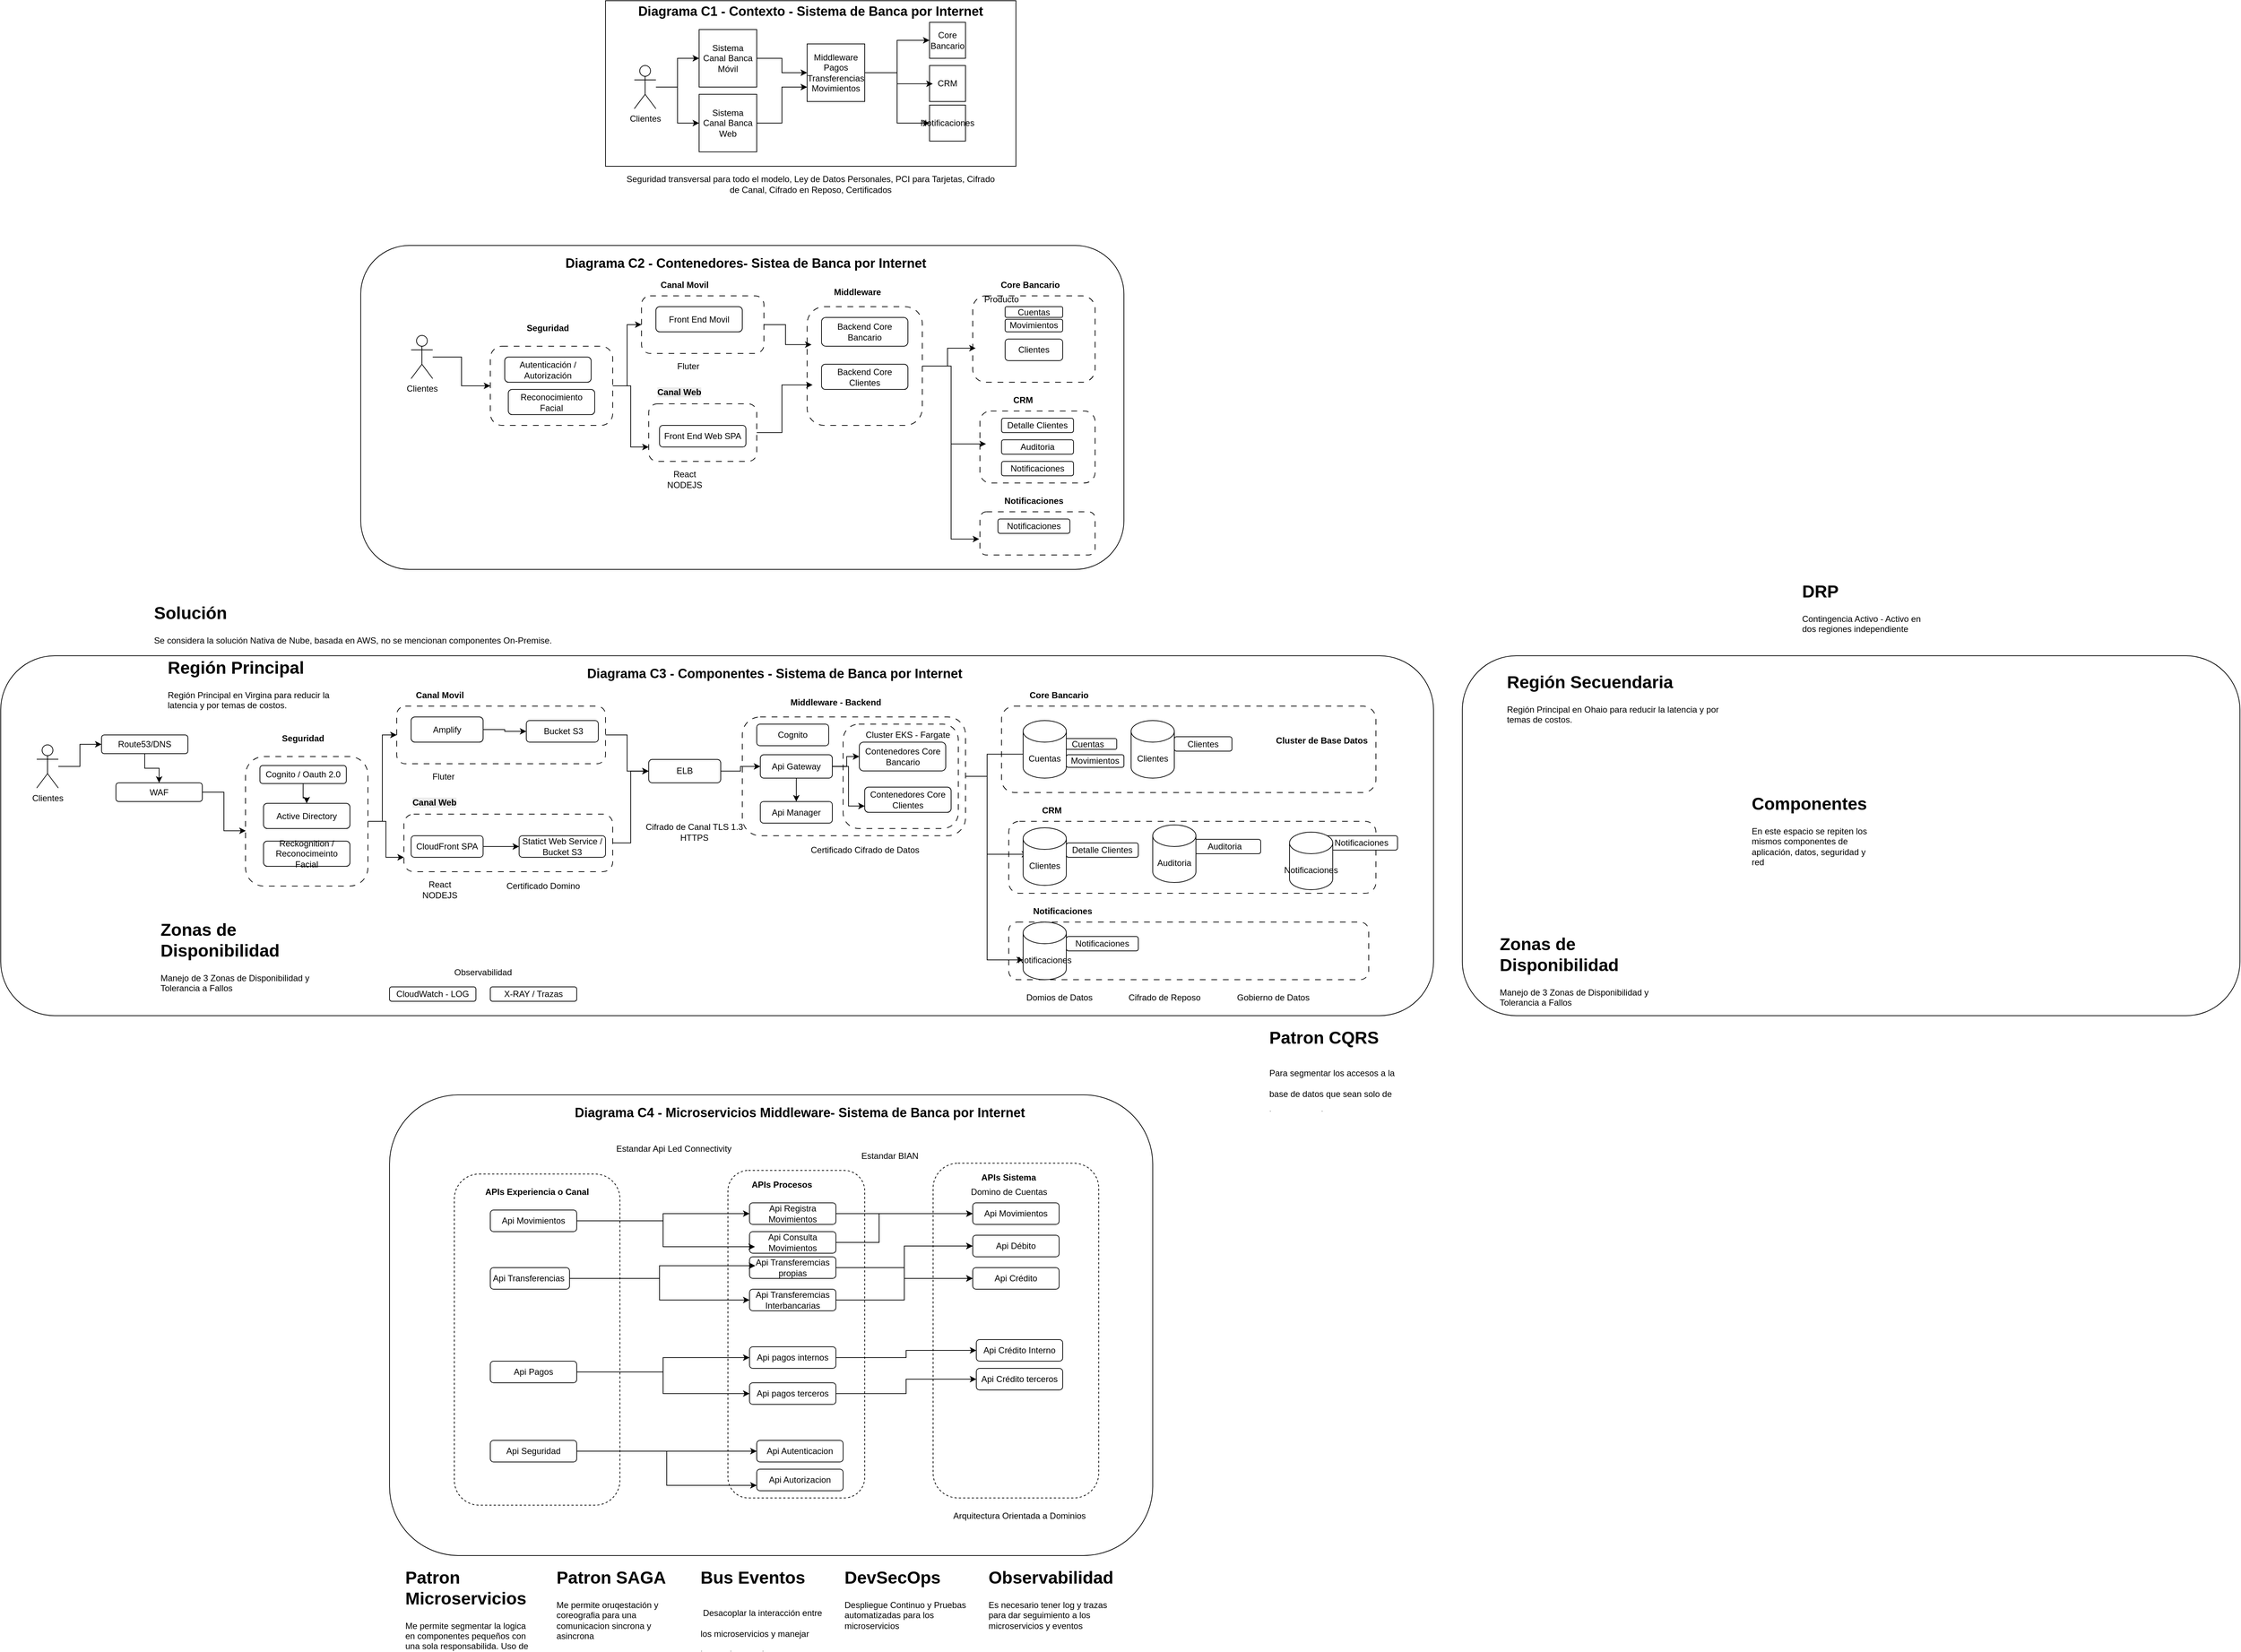 <mxfile version="26.2.14">
  <diagram name="Página-1" id="UklSCXslZiYHhd7SmcEi">
    <mxGraphModel dx="2053" dy="661" grid="1" gridSize="10" guides="1" tooltips="1" connect="1" arrows="1" fold="1" page="1" pageScale="1" pageWidth="827" pageHeight="1169" math="0" shadow="0">
      <root>
        <mxCell id="0" />
        <mxCell id="1" parent="0" />
        <mxCell id="bdEAc6ZdpRl-mZ2Yg-5d-89" value="" style="rounded=1;whiteSpace=wrap;html=1;" vertex="1" parent="1">
          <mxGeometry x="-720" y="930" width="1990" height="500" as="geometry" />
        </mxCell>
        <mxCell id="bdEAc6ZdpRl-mZ2Yg-5d-93" value="" style="rounded=1;whiteSpace=wrap;html=1;dashed=1;dashPattern=8 8;" vertex="1" parent="1">
          <mxGeometry x="310" y="1015" width="310" height="165" as="geometry" />
        </mxCell>
        <mxCell id="bdEAc6ZdpRl-mZ2Yg-5d-187" value="" style="rounded=1;whiteSpace=wrap;html=1;dashed=1;dashPattern=8 8;" vertex="1" parent="1">
          <mxGeometry x="450" y="1025" width="160" height="145" as="geometry" />
        </mxCell>
        <mxCell id="bdEAc6ZdpRl-mZ2Yg-5d-130" value="" style="rounded=1;whiteSpace=wrap;html=1;" vertex="1" parent="1">
          <mxGeometry x="-180" y="1540" width="1060" height="640" as="geometry" />
        </mxCell>
        <mxCell id="bdEAc6ZdpRl-mZ2Yg-5d-136" value="" style="rounded=1;whiteSpace=wrap;html=1;dashed=1;" vertex="1" parent="1">
          <mxGeometry x="575" y="1635" width="230" height="465" as="geometry" />
        </mxCell>
        <mxCell id="bdEAc6ZdpRl-mZ2Yg-5d-134" value="" style="rounded=1;whiteSpace=wrap;html=1;dashed=1;" vertex="1" parent="1">
          <mxGeometry x="290" y="1645" width="190" height="455" as="geometry" />
        </mxCell>
        <mxCell id="bdEAc6ZdpRl-mZ2Yg-5d-132" value="" style="rounded=1;whiteSpace=wrap;html=1;dashed=1;" vertex="1" parent="1">
          <mxGeometry x="-90" y="1650" width="230" height="460" as="geometry" />
        </mxCell>
        <mxCell id="bdEAc6ZdpRl-mZ2Yg-5d-19" value="" style="rounded=0;whiteSpace=wrap;html=1;" vertex="1" parent="1">
          <mxGeometry x="120" y="20" width="570" height="230" as="geometry" />
        </mxCell>
        <mxCell id="bdEAc6ZdpRl-mZ2Yg-5d-9" style="edgeStyle=orthogonalEdgeStyle;rounded=0;orthogonalLoop=1;jettySize=auto;html=1;" edge="1" parent="1" source="bdEAc6ZdpRl-mZ2Yg-5d-1" target="bdEAc6ZdpRl-mZ2Yg-5d-4">
          <mxGeometry relative="1" as="geometry" />
        </mxCell>
        <mxCell id="bdEAc6ZdpRl-mZ2Yg-5d-10" style="edgeStyle=orthogonalEdgeStyle;rounded=0;orthogonalLoop=1;jettySize=auto;html=1;entryX=0;entryY=0.5;entryDx=0;entryDy=0;" edge="1" parent="1" source="bdEAc6ZdpRl-mZ2Yg-5d-1" target="bdEAc6ZdpRl-mZ2Yg-5d-5">
          <mxGeometry relative="1" as="geometry" />
        </mxCell>
        <mxCell id="bdEAc6ZdpRl-mZ2Yg-5d-1" value="Clientes" style="shape=umlActor;verticalLabelPosition=bottom;verticalAlign=top;html=1;outlineConnect=0;" vertex="1" parent="1">
          <mxGeometry x="160" y="110" width="30" height="60" as="geometry" />
        </mxCell>
        <mxCell id="bdEAc6ZdpRl-mZ2Yg-5d-3" value="&lt;font style=&quot;font-size: 18px;&quot;&gt;&lt;b&gt;Diagrama C1 - Contexto - Sistema de Banca por Internet&lt;/b&gt;&lt;/font&gt;" style="text;html=1;align=center;verticalAlign=middle;whiteSpace=wrap;rounded=0;" vertex="1" parent="1">
          <mxGeometry x="130" y="20" width="550" height="30" as="geometry" />
        </mxCell>
        <mxCell id="bdEAc6ZdpRl-mZ2Yg-5d-12" style="edgeStyle=orthogonalEdgeStyle;rounded=0;orthogonalLoop=1;jettySize=auto;html=1;entryX=0;entryY=0.5;entryDx=0;entryDy=0;" edge="1" parent="1" source="bdEAc6ZdpRl-mZ2Yg-5d-4" target="bdEAc6ZdpRl-mZ2Yg-5d-7">
          <mxGeometry relative="1" as="geometry" />
        </mxCell>
        <mxCell id="bdEAc6ZdpRl-mZ2Yg-5d-4" value="Sistema Canal Banca Móvil" style="whiteSpace=wrap;html=1;aspect=fixed;" vertex="1" parent="1">
          <mxGeometry x="250" y="60" width="80" height="80" as="geometry" />
        </mxCell>
        <mxCell id="bdEAc6ZdpRl-mZ2Yg-5d-13" style="edgeStyle=orthogonalEdgeStyle;rounded=0;orthogonalLoop=1;jettySize=auto;html=1;entryX=0;entryY=0.75;entryDx=0;entryDy=0;" edge="1" parent="1" source="bdEAc6ZdpRl-mZ2Yg-5d-5" target="bdEAc6ZdpRl-mZ2Yg-5d-7">
          <mxGeometry relative="1" as="geometry" />
        </mxCell>
        <mxCell id="bdEAc6ZdpRl-mZ2Yg-5d-5" value="Sistema Canal Banca Web" style="whiteSpace=wrap;html=1;aspect=fixed;" vertex="1" parent="1">
          <mxGeometry x="250" y="150" width="80" height="80" as="geometry" />
        </mxCell>
        <mxCell id="bdEAc6ZdpRl-mZ2Yg-5d-6" value="Core Bancario" style="whiteSpace=wrap;html=1;aspect=fixed;" vertex="1" parent="1">
          <mxGeometry x="570" y="50" width="50" height="50" as="geometry" />
        </mxCell>
        <mxCell id="bdEAc6ZdpRl-mZ2Yg-5d-15" style="edgeStyle=orthogonalEdgeStyle;rounded=0;orthogonalLoop=1;jettySize=auto;html=1;" edge="1" parent="1" source="bdEAc6ZdpRl-mZ2Yg-5d-7" target="bdEAc6ZdpRl-mZ2Yg-5d-6">
          <mxGeometry relative="1" as="geometry" />
        </mxCell>
        <mxCell id="bdEAc6ZdpRl-mZ2Yg-5d-72" style="edgeStyle=orthogonalEdgeStyle;rounded=0;orthogonalLoop=1;jettySize=auto;html=1;entryX=0;entryY=0.5;entryDx=0;entryDy=0;" edge="1" parent="1" source="bdEAc6ZdpRl-mZ2Yg-5d-7" target="bdEAc6ZdpRl-mZ2Yg-5d-71">
          <mxGeometry relative="1" as="geometry">
            <Array as="points">
              <mxPoint x="525" y="120" />
              <mxPoint x="525" y="190" />
            </Array>
          </mxGeometry>
        </mxCell>
        <mxCell id="bdEAc6ZdpRl-mZ2Yg-5d-7" value="Middleware&lt;div&gt;Pagos&lt;/div&gt;&lt;div&gt;Transferencias&lt;/div&gt;&lt;div&gt;Movimientos&lt;/div&gt;" style="whiteSpace=wrap;html=1;aspect=fixed;" vertex="1" parent="1">
          <mxGeometry x="400" y="80" width="80" height="80" as="geometry" />
        </mxCell>
        <mxCell id="bdEAc6ZdpRl-mZ2Yg-5d-8" value="CRM" style="whiteSpace=wrap;html=1;aspect=fixed;" vertex="1" parent="1">
          <mxGeometry x="570" y="110" width="50" height="50" as="geometry" />
        </mxCell>
        <mxCell id="bdEAc6ZdpRl-mZ2Yg-5d-20" value="" style="rounded=1;whiteSpace=wrap;html=1;" vertex="1" parent="1">
          <mxGeometry x="-220" y="360" width="1060" height="450" as="geometry" />
        </mxCell>
        <mxCell id="bdEAc6ZdpRl-mZ2Yg-5d-21" value="&lt;font style=&quot;font-size: 18px;&quot;&gt;&lt;b&gt;Diagrama C2 - Contenedores- Sistea de Banca por Internet&lt;/b&gt;&lt;/font&gt;" style="text;html=1;align=center;verticalAlign=middle;whiteSpace=wrap;rounded=0;" vertex="1" parent="1">
          <mxGeometry x="40" y="370" width="550" height="30" as="geometry" />
        </mxCell>
        <mxCell id="bdEAc6ZdpRl-mZ2Yg-5d-22" value="" style="rounded=1;whiteSpace=wrap;html=1;dashed=1;dashPattern=8 8;" vertex="1" parent="1">
          <mxGeometry x="170" y="430" width="170" height="80" as="geometry" />
        </mxCell>
        <mxCell id="bdEAc6ZdpRl-mZ2Yg-5d-23" value="" style="rounded=1;whiteSpace=wrap;html=1;dashed=1;dashPattern=8 8;" vertex="1" parent="1">
          <mxGeometry x="180" y="580" width="150" height="80" as="geometry" />
        </mxCell>
        <mxCell id="bdEAc6ZdpRl-mZ2Yg-5d-24" value="" style="rounded=1;whiteSpace=wrap;html=1;dashed=1;dashPattern=8 8;" vertex="1" parent="1">
          <mxGeometry x="400" y="445" width="160" height="165" as="geometry" />
        </mxCell>
        <mxCell id="bdEAc6ZdpRl-mZ2Yg-5d-26" value="" style="rounded=1;whiteSpace=wrap;html=1;dashed=1;dashPattern=8 8;" vertex="1" parent="1">
          <mxGeometry x="630" y="430" width="170" height="120" as="geometry" />
        </mxCell>
        <mxCell id="bdEAc6ZdpRl-mZ2Yg-5d-27" value="" style="rounded=1;whiteSpace=wrap;html=1;dashed=1;dashPattern=8 8;" vertex="1" parent="1">
          <mxGeometry x="640" y="590" width="160" height="100" as="geometry" />
        </mxCell>
        <mxCell id="bdEAc6ZdpRl-mZ2Yg-5d-28" value="&lt;b&gt;Middleware&lt;/b&gt;" style="text;html=1;align=center;verticalAlign=middle;whiteSpace=wrap;rounded=0;" vertex="1" parent="1">
          <mxGeometry x="440" y="410" width="60" height="30" as="geometry" />
        </mxCell>
        <mxCell id="bdEAc6ZdpRl-mZ2Yg-5d-29" value="Backend Core Bancario" style="rounded=1;whiteSpace=wrap;html=1;" vertex="1" parent="1">
          <mxGeometry x="420" y="460" width="120" height="40" as="geometry" />
        </mxCell>
        <mxCell id="bdEAc6ZdpRl-mZ2Yg-5d-30" value="Backend Core Clientes" style="rounded=1;whiteSpace=wrap;html=1;" vertex="1" parent="1">
          <mxGeometry x="420" y="525" width="120" height="35" as="geometry" />
        </mxCell>
        <mxCell id="bdEAc6ZdpRl-mZ2Yg-5d-32" value="&lt;b&gt;CRM&lt;/b&gt;" style="text;html=1;align=center;verticalAlign=middle;whiteSpace=wrap;rounded=0;" vertex="1" parent="1">
          <mxGeometry x="670" y="560" width="60" height="30" as="geometry" />
        </mxCell>
        <mxCell id="bdEAc6ZdpRl-mZ2Yg-5d-33" value="&lt;b&gt;Core Bancario&lt;/b&gt;" style="text;html=1;align=center;verticalAlign=middle;whiteSpace=wrap;rounded=0;" vertex="1" parent="1">
          <mxGeometry x="665" y="400" width="90" height="30" as="geometry" />
        </mxCell>
        <mxCell id="bdEAc6ZdpRl-mZ2Yg-5d-35" value="&lt;b&gt;Canal Movil&lt;/b&gt;" style="text;html=1;align=center;verticalAlign=middle;whiteSpace=wrap;rounded=0;" vertex="1" parent="1">
          <mxGeometry x="190" y="400" width="80" height="30" as="geometry" />
        </mxCell>
        <mxCell id="bdEAc6ZdpRl-mZ2Yg-5d-37" value="Front End Movil" style="rounded=1;whiteSpace=wrap;html=1;" vertex="1" parent="1">
          <mxGeometry x="190" y="445" width="120" height="35" as="geometry" />
        </mxCell>
        <mxCell id="bdEAc6ZdpRl-mZ2Yg-5d-38" value="&lt;span style=&quot;color: rgb(0, 0, 0); font-family: Helvetica; font-size: 12px; font-style: normal; font-variant-ligatures: normal; font-variant-caps: normal; letter-spacing: normal; orphans: 2; text-align: center; text-indent: 0px; text-transform: none; widows: 2; word-spacing: 0px; -webkit-text-stroke-width: 0px; white-space: normal; background-color: rgb(236, 236, 236); text-decoration-thickness: initial; text-decoration-style: initial; text-decoration-color: initial; float: none; display: inline !important;&quot;&gt;&lt;b&gt;Canal Web&lt;/b&gt;&lt;/span&gt;" style="text;whiteSpace=wrap;html=1;" vertex="1" parent="1">
          <mxGeometry x="190" y="550" width="90" height="40" as="geometry" />
        </mxCell>
        <mxCell id="bdEAc6ZdpRl-mZ2Yg-5d-39" value="Front End Web SPA" style="rounded=1;whiteSpace=wrap;html=1;" vertex="1" parent="1">
          <mxGeometry x="195" y="610" width="120" height="30" as="geometry" />
        </mxCell>
        <mxCell id="bdEAc6ZdpRl-mZ2Yg-5d-40" value="Clientes" style="rounded=1;whiteSpace=wrap;html=1;" vertex="1" parent="1">
          <mxGeometry x="675" y="490" width="80" height="30" as="geometry" />
        </mxCell>
        <mxCell id="bdEAc6ZdpRl-mZ2Yg-5d-41" value="Auditoria" style="rounded=1;whiteSpace=wrap;html=1;" vertex="1" parent="1">
          <mxGeometry x="670" y="630" width="100" height="20" as="geometry" />
        </mxCell>
        <mxCell id="bdEAc6ZdpRl-mZ2Yg-5d-42" value="Cuentas" style="rounded=1;whiteSpace=wrap;html=1;" vertex="1" parent="1">
          <mxGeometry x="675" y="445" width="80" height="15" as="geometry" />
        </mxCell>
        <mxCell id="bdEAc6ZdpRl-mZ2Yg-5d-43" style="edgeStyle=orthogonalEdgeStyle;rounded=0;orthogonalLoop=1;jettySize=auto;html=1;entryX=0.038;entryY=0.32;entryDx=0;entryDy=0;entryPerimeter=0;" edge="1" parent="1" source="bdEAc6ZdpRl-mZ2Yg-5d-22" target="bdEAc6ZdpRl-mZ2Yg-5d-24">
          <mxGeometry relative="1" as="geometry" />
        </mxCell>
        <mxCell id="bdEAc6ZdpRl-mZ2Yg-5d-44" style="edgeStyle=orthogonalEdgeStyle;rounded=0;orthogonalLoop=1;jettySize=auto;html=1;entryX=0.048;entryY=0.659;entryDx=0;entryDy=0;entryPerimeter=0;" edge="1" parent="1" source="bdEAc6ZdpRl-mZ2Yg-5d-23" target="bdEAc6ZdpRl-mZ2Yg-5d-24">
          <mxGeometry relative="1" as="geometry" />
        </mxCell>
        <mxCell id="bdEAc6ZdpRl-mZ2Yg-5d-45" style="edgeStyle=orthogonalEdgeStyle;rounded=0;orthogonalLoop=1;jettySize=auto;html=1;entryX=0.024;entryY=0.606;entryDx=0;entryDy=0;entryPerimeter=0;" edge="1" parent="1" source="bdEAc6ZdpRl-mZ2Yg-5d-24" target="bdEAc6ZdpRl-mZ2Yg-5d-26">
          <mxGeometry relative="1" as="geometry" />
        </mxCell>
        <mxCell id="bdEAc6ZdpRl-mZ2Yg-5d-46" style="edgeStyle=orthogonalEdgeStyle;rounded=0;orthogonalLoop=1;jettySize=auto;html=1;entryX=0.053;entryY=0.457;entryDx=0;entryDy=0;entryPerimeter=0;" edge="1" parent="1" source="bdEAc6ZdpRl-mZ2Yg-5d-24" target="bdEAc6ZdpRl-mZ2Yg-5d-27">
          <mxGeometry relative="1" as="geometry" />
        </mxCell>
        <mxCell id="bdEAc6ZdpRl-mZ2Yg-5d-47" style="edgeStyle=orthogonalEdgeStyle;rounded=0;orthogonalLoop=1;jettySize=auto;html=1;entryX=0.09;entryY=0.508;entryDx=0;entryDy=0;entryPerimeter=0;" edge="1" parent="1" source="bdEAc6ZdpRl-mZ2Yg-5d-7" target="bdEAc6ZdpRl-mZ2Yg-5d-8">
          <mxGeometry relative="1" as="geometry" />
        </mxCell>
        <mxCell id="bdEAc6ZdpRl-mZ2Yg-5d-58" style="edgeStyle=orthogonalEdgeStyle;rounded=0;orthogonalLoop=1;jettySize=auto;html=1;entryX=0;entryY=0.5;entryDx=0;entryDy=0;" edge="1" parent="1" source="bdEAc6ZdpRl-mZ2Yg-5d-48" target="bdEAc6ZdpRl-mZ2Yg-5d-56">
          <mxGeometry relative="1" as="geometry" />
        </mxCell>
        <mxCell id="bdEAc6ZdpRl-mZ2Yg-5d-48" value="Api Movimientos" style="rounded=1;whiteSpace=wrap;html=1;" vertex="1" parent="1">
          <mxGeometry x="-40" y="1700" width="120" height="30" as="geometry" />
        </mxCell>
        <mxCell id="bdEAc6ZdpRl-mZ2Yg-5d-54" style="edgeStyle=orthogonalEdgeStyle;rounded=0;orthogonalLoop=1;jettySize=auto;html=1;entryX=0;entryY=0.5;entryDx=0;entryDy=0;" edge="1" parent="1" source="bdEAc6ZdpRl-mZ2Yg-5d-49" target="bdEAc6ZdpRl-mZ2Yg-5d-53">
          <mxGeometry relative="1" as="geometry" />
        </mxCell>
        <mxCell id="bdEAc6ZdpRl-mZ2Yg-5d-49" value="Api Transferencias&amp;nbsp;" style="rounded=1;whiteSpace=wrap;html=1;" vertex="1" parent="1">
          <mxGeometry x="-40" y="1780" width="110" height="30" as="geometry" />
        </mxCell>
        <mxCell id="bdEAc6ZdpRl-mZ2Yg-5d-63" style="edgeStyle=orthogonalEdgeStyle;rounded=0;orthogonalLoop=1;jettySize=auto;html=1;entryX=0;entryY=0.5;entryDx=0;entryDy=0;" edge="1" parent="1" source="bdEAc6ZdpRl-mZ2Yg-5d-50" target="bdEAc6ZdpRl-mZ2Yg-5d-61">
          <mxGeometry relative="1" as="geometry" />
        </mxCell>
        <mxCell id="bdEAc6ZdpRl-mZ2Yg-5d-64" style="edgeStyle=orthogonalEdgeStyle;rounded=0;orthogonalLoop=1;jettySize=auto;html=1;entryX=0;entryY=0.5;entryDx=0;entryDy=0;" edge="1" parent="1" source="bdEAc6ZdpRl-mZ2Yg-5d-50" target="bdEAc6ZdpRl-mZ2Yg-5d-62">
          <mxGeometry relative="1" as="geometry" />
        </mxCell>
        <mxCell id="bdEAc6ZdpRl-mZ2Yg-5d-50" value="Api Pagos" style="rounded=1;whiteSpace=wrap;html=1;" vertex="1" parent="1">
          <mxGeometry x="-40" y="1910" width="120" height="30" as="geometry" />
        </mxCell>
        <mxCell id="bdEAc6ZdpRl-mZ2Yg-5d-147" style="edgeStyle=orthogonalEdgeStyle;rounded=0;orthogonalLoop=1;jettySize=auto;html=1;entryX=0;entryY=0.5;entryDx=0;entryDy=0;" edge="1" parent="1" source="bdEAc6ZdpRl-mZ2Yg-5d-51" target="bdEAc6ZdpRl-mZ2Yg-5d-138">
          <mxGeometry relative="1" as="geometry" />
        </mxCell>
        <mxCell id="bdEAc6ZdpRl-mZ2Yg-5d-155" style="edgeStyle=orthogonalEdgeStyle;rounded=0;orthogonalLoop=1;jettySize=auto;html=1;entryX=0;entryY=0.5;entryDx=0;entryDy=0;" edge="1" parent="1" source="bdEAc6ZdpRl-mZ2Yg-5d-51" target="bdEAc6ZdpRl-mZ2Yg-5d-154">
          <mxGeometry relative="1" as="geometry" />
        </mxCell>
        <mxCell id="bdEAc6ZdpRl-mZ2Yg-5d-51" value="Api Transferemcias propias" style="rounded=1;whiteSpace=wrap;html=1;" vertex="1" parent="1">
          <mxGeometry x="320" y="1765" width="120" height="30" as="geometry" />
        </mxCell>
        <mxCell id="bdEAc6ZdpRl-mZ2Yg-5d-52" style="edgeStyle=orthogonalEdgeStyle;rounded=0;orthogonalLoop=1;jettySize=auto;html=1;entryX=0.067;entryY=0.413;entryDx=0;entryDy=0;entryPerimeter=0;" edge="1" parent="1" source="bdEAc6ZdpRl-mZ2Yg-5d-49" target="bdEAc6ZdpRl-mZ2Yg-5d-51">
          <mxGeometry relative="1" as="geometry" />
        </mxCell>
        <mxCell id="bdEAc6ZdpRl-mZ2Yg-5d-156" style="edgeStyle=orthogonalEdgeStyle;rounded=0;orthogonalLoop=1;jettySize=auto;html=1;entryX=0;entryY=0.5;entryDx=0;entryDy=0;" edge="1" parent="1" source="bdEAc6ZdpRl-mZ2Yg-5d-53" target="bdEAc6ZdpRl-mZ2Yg-5d-138">
          <mxGeometry relative="1" as="geometry" />
        </mxCell>
        <mxCell id="bdEAc6ZdpRl-mZ2Yg-5d-157" style="edgeStyle=orthogonalEdgeStyle;rounded=0;orthogonalLoop=1;jettySize=auto;html=1;entryX=0;entryY=0.5;entryDx=0;entryDy=0;" edge="1" parent="1" source="bdEAc6ZdpRl-mZ2Yg-5d-53" target="bdEAc6ZdpRl-mZ2Yg-5d-154">
          <mxGeometry relative="1" as="geometry" />
        </mxCell>
        <mxCell id="bdEAc6ZdpRl-mZ2Yg-5d-53" value="Api Transferemcias Interbancarias" style="rounded=1;whiteSpace=wrap;html=1;" vertex="1" parent="1">
          <mxGeometry x="320" y="1810" width="120" height="30" as="geometry" />
        </mxCell>
        <mxCell id="bdEAc6ZdpRl-mZ2Yg-5d-150" style="edgeStyle=orthogonalEdgeStyle;rounded=0;orthogonalLoop=1;jettySize=auto;html=1;entryX=0;entryY=0.5;entryDx=0;entryDy=0;" edge="1" parent="1" source="bdEAc6ZdpRl-mZ2Yg-5d-56" target="bdEAc6ZdpRl-mZ2Yg-5d-140">
          <mxGeometry relative="1" as="geometry" />
        </mxCell>
        <mxCell id="bdEAc6ZdpRl-mZ2Yg-5d-56" value="Api Registra Movimientos" style="rounded=1;whiteSpace=wrap;html=1;" vertex="1" parent="1">
          <mxGeometry x="320" y="1690" width="120" height="30" as="geometry" />
        </mxCell>
        <mxCell id="bdEAc6ZdpRl-mZ2Yg-5d-149" style="edgeStyle=orthogonalEdgeStyle;rounded=0;orthogonalLoop=1;jettySize=auto;html=1;entryX=0;entryY=0.5;entryDx=0;entryDy=0;" edge="1" parent="1" source="bdEAc6ZdpRl-mZ2Yg-5d-57" target="bdEAc6ZdpRl-mZ2Yg-5d-140">
          <mxGeometry relative="1" as="geometry">
            <Array as="points">
              <mxPoint x="500" y="1745" />
              <mxPoint x="500" y="1705" />
            </Array>
          </mxGeometry>
        </mxCell>
        <mxCell id="bdEAc6ZdpRl-mZ2Yg-5d-57" value="Api Consulta Movimientos" style="rounded=1;whiteSpace=wrap;html=1;" vertex="1" parent="1">
          <mxGeometry x="320" y="1730" width="120" height="30" as="geometry" />
        </mxCell>
        <mxCell id="bdEAc6ZdpRl-mZ2Yg-5d-60" style="edgeStyle=orthogonalEdgeStyle;rounded=0;orthogonalLoop=1;jettySize=auto;html=1;entryX=0.063;entryY=0.7;entryDx=0;entryDy=0;entryPerimeter=0;" edge="1" parent="1" source="bdEAc6ZdpRl-mZ2Yg-5d-48" target="bdEAc6ZdpRl-mZ2Yg-5d-57">
          <mxGeometry relative="1" as="geometry">
            <Array as="points">
              <mxPoint x="200" y="1715" />
              <mxPoint x="200" y="1751" />
            </Array>
          </mxGeometry>
        </mxCell>
        <mxCell id="bdEAc6ZdpRl-mZ2Yg-5d-151" style="edgeStyle=orthogonalEdgeStyle;rounded=0;orthogonalLoop=1;jettySize=auto;html=1;entryX=0;entryY=0.5;entryDx=0;entryDy=0;" edge="1" parent="1" source="bdEAc6ZdpRl-mZ2Yg-5d-61" target="bdEAc6ZdpRl-mZ2Yg-5d-139">
          <mxGeometry relative="1" as="geometry" />
        </mxCell>
        <mxCell id="bdEAc6ZdpRl-mZ2Yg-5d-61" value="Api pagos internos" style="rounded=1;whiteSpace=wrap;html=1;" vertex="1" parent="1">
          <mxGeometry x="320" y="1890" width="120" height="30" as="geometry" />
        </mxCell>
        <mxCell id="bdEAc6ZdpRl-mZ2Yg-5d-153" style="edgeStyle=orthogonalEdgeStyle;rounded=0;orthogonalLoop=1;jettySize=auto;html=1;entryX=0;entryY=0.5;entryDx=0;entryDy=0;" edge="1" parent="1" source="bdEAc6ZdpRl-mZ2Yg-5d-62" target="bdEAc6ZdpRl-mZ2Yg-5d-152">
          <mxGeometry relative="1" as="geometry" />
        </mxCell>
        <mxCell id="bdEAc6ZdpRl-mZ2Yg-5d-62" value="Api pagos terceros" style="rounded=1;whiteSpace=wrap;html=1;" vertex="1" parent="1">
          <mxGeometry x="320" y="1940" width="120" height="30" as="geometry" />
        </mxCell>
        <mxCell id="bdEAc6ZdpRl-mZ2Yg-5d-65" value="Detalle Clientes" style="rounded=1;whiteSpace=wrap;html=1;" vertex="1" parent="1">
          <mxGeometry x="670" y="600" width="100" height="20" as="geometry" />
        </mxCell>
        <mxCell id="bdEAc6ZdpRl-mZ2Yg-5d-68" value="Movimientos" style="rounded=1;whiteSpace=wrap;html=1;" vertex="1" parent="1">
          <mxGeometry x="675" y="462.5" width="80" height="17.5" as="geometry" />
        </mxCell>
        <mxCell id="bdEAc6ZdpRl-mZ2Yg-5d-69" value="Producto" style="text;html=1;align=center;verticalAlign=middle;whiteSpace=wrap;rounded=0;" vertex="1" parent="1">
          <mxGeometry x="640" y="420" width="60" height="30" as="geometry" />
        </mxCell>
        <mxCell id="bdEAc6ZdpRl-mZ2Yg-5d-70" value="Notificaciones" style="rounded=1;whiteSpace=wrap;html=1;" vertex="1" parent="1">
          <mxGeometry x="670" y="660" width="100" height="20" as="geometry" />
        </mxCell>
        <mxCell id="bdEAc6ZdpRl-mZ2Yg-5d-71" value="Notificaciones" style="whiteSpace=wrap;html=1;aspect=fixed;" vertex="1" parent="1">
          <mxGeometry x="570" y="165" width="50" height="50" as="geometry" />
        </mxCell>
        <mxCell id="bdEAc6ZdpRl-mZ2Yg-5d-73" value="" style="rounded=1;whiteSpace=wrap;html=1;dashed=1;dashPattern=8 8;" vertex="1" parent="1">
          <mxGeometry x="640" y="730" width="160" height="60" as="geometry" />
        </mxCell>
        <mxCell id="bdEAc6ZdpRl-mZ2Yg-5d-74" value="&lt;b&gt;Notificaciones&lt;/b&gt;" style="text;html=1;align=center;verticalAlign=middle;whiteSpace=wrap;rounded=0;" vertex="1" parent="1">
          <mxGeometry x="685" y="700" width="60" height="30" as="geometry" />
        </mxCell>
        <mxCell id="bdEAc6ZdpRl-mZ2Yg-5d-75" value="Notificaciones" style="rounded=1;whiteSpace=wrap;html=1;" vertex="1" parent="1">
          <mxGeometry x="665" y="740" width="100" height="20" as="geometry" />
        </mxCell>
        <mxCell id="bdEAc6ZdpRl-mZ2Yg-5d-76" style="edgeStyle=orthogonalEdgeStyle;rounded=0;orthogonalLoop=1;jettySize=auto;html=1;entryX=-0.006;entryY=0.631;entryDx=0;entryDy=0;entryPerimeter=0;" edge="1" parent="1" source="bdEAc6ZdpRl-mZ2Yg-5d-24" target="bdEAc6ZdpRl-mZ2Yg-5d-73">
          <mxGeometry relative="1" as="geometry" />
        </mxCell>
        <mxCell id="bdEAc6ZdpRl-mZ2Yg-5d-80" style="edgeStyle=orthogonalEdgeStyle;rounded=0;orthogonalLoop=1;jettySize=auto;html=1;entryX=0;entryY=0.5;entryDx=0;entryDy=0;" edge="1" parent="1" source="bdEAc6ZdpRl-mZ2Yg-5d-77" target="bdEAc6ZdpRl-mZ2Yg-5d-22">
          <mxGeometry relative="1" as="geometry" />
        </mxCell>
        <mxCell id="bdEAc6ZdpRl-mZ2Yg-5d-81" style="edgeStyle=orthogonalEdgeStyle;rounded=0;orthogonalLoop=1;jettySize=auto;html=1;entryX=0;entryY=0.75;entryDx=0;entryDy=0;" edge="1" parent="1" source="bdEAc6ZdpRl-mZ2Yg-5d-77" target="bdEAc6ZdpRl-mZ2Yg-5d-23">
          <mxGeometry relative="1" as="geometry" />
        </mxCell>
        <mxCell id="bdEAc6ZdpRl-mZ2Yg-5d-77" value="" style="rounded=1;whiteSpace=wrap;html=1;dashed=1;dashPattern=8 8;" vertex="1" parent="1">
          <mxGeometry x="-40" y="500" width="170" height="110" as="geometry" />
        </mxCell>
        <mxCell id="bdEAc6ZdpRl-mZ2Yg-5d-78" value="&lt;b&gt;Seguridad&lt;/b&gt;" style="text;html=1;align=center;verticalAlign=middle;whiteSpace=wrap;rounded=0;" vertex="1" parent="1">
          <mxGeometry y="460" width="80" height="30" as="geometry" />
        </mxCell>
        <mxCell id="bdEAc6ZdpRl-mZ2Yg-5d-79" value="Autenticación / Autorización" style="rounded=1;whiteSpace=wrap;html=1;" vertex="1" parent="1">
          <mxGeometry x="-20" y="515" width="120" height="35" as="geometry" />
        </mxCell>
        <mxCell id="bdEAc6ZdpRl-mZ2Yg-5d-83" style="edgeStyle=orthogonalEdgeStyle;rounded=0;orthogonalLoop=1;jettySize=auto;html=1;entryX=0;entryY=0.5;entryDx=0;entryDy=0;" edge="1" parent="1" source="bdEAc6ZdpRl-mZ2Yg-5d-82" target="bdEAc6ZdpRl-mZ2Yg-5d-77">
          <mxGeometry relative="1" as="geometry" />
        </mxCell>
        <mxCell id="bdEAc6ZdpRl-mZ2Yg-5d-82" value="Clientes" style="shape=umlActor;verticalLabelPosition=bottom;verticalAlign=top;html=1;outlineConnect=0;" vertex="1" parent="1">
          <mxGeometry x="-150" y="485" width="30" height="60" as="geometry" />
        </mxCell>
        <mxCell id="bdEAc6ZdpRl-mZ2Yg-5d-85" value="React NODEJS" style="text;html=1;align=center;verticalAlign=middle;whiteSpace=wrap;rounded=0;" vertex="1" parent="1">
          <mxGeometry x="200" y="670" width="60" height="30" as="geometry" />
        </mxCell>
        <mxCell id="bdEAc6ZdpRl-mZ2Yg-5d-86" value="Fluter" style="text;html=1;align=center;verticalAlign=middle;whiteSpace=wrap;rounded=0;" vertex="1" parent="1">
          <mxGeometry x="205" y="512.5" width="60" height="30" as="geometry" />
        </mxCell>
        <mxCell id="bdEAc6ZdpRl-mZ2Yg-5d-87" value="Reconocimiento Facial" style="rounded=1;whiteSpace=wrap;html=1;" vertex="1" parent="1">
          <mxGeometry x="-15" y="560" width="120" height="35" as="geometry" />
        </mxCell>
        <mxCell id="bdEAc6ZdpRl-mZ2Yg-5d-88" value="Seguridad transversal para todo el modelo, Ley de Datos Personales, PCI para Tarjetas, Cifrado de Canal, Cifrado en Reposo, Certificados" style="text;html=1;align=center;verticalAlign=middle;whiteSpace=wrap;rounded=0;" vertex="1" parent="1">
          <mxGeometry x="140" y="260" width="530" height="30" as="geometry" />
        </mxCell>
        <mxCell id="bdEAc6ZdpRl-mZ2Yg-5d-90" value="&lt;b&gt;&lt;font style=&quot;font-size: 18px;&quot;&gt;Diagrama C3 - Componentes - Sistema de Banca por Internet&lt;/font&gt;&lt;/b&gt;" style="text;html=1;align=center;verticalAlign=middle;whiteSpace=wrap;rounded=0;" vertex="1" parent="1">
          <mxGeometry x="50" y="940" width="610" height="30" as="geometry" />
        </mxCell>
        <mxCell id="bdEAc6ZdpRl-mZ2Yg-5d-91" value="" style="rounded=1;whiteSpace=wrap;html=1;dashed=1;dashPattern=8 8;" vertex="1" parent="1">
          <mxGeometry x="-170" y="1000" width="290" height="80" as="geometry" />
        </mxCell>
        <mxCell id="bdEAc6ZdpRl-mZ2Yg-5d-190" style="edgeStyle=orthogonalEdgeStyle;rounded=0;orthogonalLoop=1;jettySize=auto;html=1;entryX=0;entryY=0.5;entryDx=0;entryDy=0;" edge="1" parent="1" source="bdEAc6ZdpRl-mZ2Yg-5d-92" target="bdEAc6ZdpRl-mZ2Yg-5d-189">
          <mxGeometry relative="1" as="geometry" />
        </mxCell>
        <mxCell id="bdEAc6ZdpRl-mZ2Yg-5d-92" value="" style="rounded=1;whiteSpace=wrap;html=1;dashed=1;dashPattern=8 8;arcSize=17;" vertex="1" parent="1">
          <mxGeometry x="-160" y="1150" width="290" height="80" as="geometry" />
        </mxCell>
        <mxCell id="bdEAc6ZdpRl-mZ2Yg-5d-94" value="" style="rounded=1;whiteSpace=wrap;html=1;dashed=1;dashPattern=8 8;" vertex="1" parent="1">
          <mxGeometry x="670" y="1000" width="520" height="120" as="geometry" />
        </mxCell>
        <mxCell id="bdEAc6ZdpRl-mZ2Yg-5d-95" value="" style="rounded=1;whiteSpace=wrap;html=1;dashed=1;dashPattern=8 8;" vertex="1" parent="1">
          <mxGeometry x="680" y="1160" width="510" height="100" as="geometry" />
        </mxCell>
        <mxCell id="bdEAc6ZdpRl-mZ2Yg-5d-96" value="&lt;b&gt;Middleware - Backend&lt;/b&gt;" style="text;html=1;align=center;verticalAlign=middle;whiteSpace=wrap;rounded=0;" vertex="1" parent="1">
          <mxGeometry x="360" y="980" width="160" height="30" as="geometry" />
        </mxCell>
        <mxCell id="bdEAc6ZdpRl-mZ2Yg-5d-182" style="edgeStyle=orthogonalEdgeStyle;rounded=0;orthogonalLoop=1;jettySize=auto;html=1;entryX=0;entryY=0.5;entryDx=0;entryDy=0;" edge="1" parent="1" source="bdEAc6ZdpRl-mZ2Yg-5d-97" target="bdEAc6ZdpRl-mZ2Yg-5d-180">
          <mxGeometry relative="1" as="geometry" />
        </mxCell>
        <mxCell id="bdEAc6ZdpRl-mZ2Yg-5d-183" style="edgeStyle=orthogonalEdgeStyle;rounded=0;orthogonalLoop=1;jettySize=auto;html=1;entryX=0;entryY=0.75;entryDx=0;entryDy=0;" edge="1" parent="1" source="bdEAc6ZdpRl-mZ2Yg-5d-97" target="bdEAc6ZdpRl-mZ2Yg-5d-98">
          <mxGeometry relative="1" as="geometry" />
        </mxCell>
        <mxCell id="bdEAc6ZdpRl-mZ2Yg-5d-184" style="edgeStyle=orthogonalEdgeStyle;rounded=0;orthogonalLoop=1;jettySize=auto;html=1;entryX=0.5;entryY=0;entryDx=0;entryDy=0;" edge="1" parent="1" source="bdEAc6ZdpRl-mZ2Yg-5d-97" target="bdEAc6ZdpRl-mZ2Yg-5d-181">
          <mxGeometry relative="1" as="geometry" />
        </mxCell>
        <mxCell id="bdEAc6ZdpRl-mZ2Yg-5d-97" value="Api Gateway" style="rounded=1;whiteSpace=wrap;html=1;" vertex="1" parent="1">
          <mxGeometry x="335" y="1067.5" width="100" height="32.5" as="geometry" />
        </mxCell>
        <mxCell id="bdEAc6ZdpRl-mZ2Yg-5d-98" value="Contenedores Core Clientes" style="rounded=1;whiteSpace=wrap;html=1;" vertex="1" parent="1">
          <mxGeometry x="480" y="1112.5" width="120" height="35" as="geometry" />
        </mxCell>
        <mxCell id="bdEAc6ZdpRl-mZ2Yg-5d-99" value="&lt;b&gt;CRM&lt;/b&gt;" style="text;html=1;align=center;verticalAlign=middle;whiteSpace=wrap;rounded=0;" vertex="1" parent="1">
          <mxGeometry x="710" y="1130" width="60" height="30" as="geometry" />
        </mxCell>
        <mxCell id="bdEAc6ZdpRl-mZ2Yg-5d-100" value="&lt;b&gt;Core Bancario&lt;/b&gt;" style="text;html=1;align=center;verticalAlign=middle;whiteSpace=wrap;rounded=0;" vertex="1" parent="1">
          <mxGeometry x="705" y="970" width="90" height="30" as="geometry" />
        </mxCell>
        <mxCell id="bdEAc6ZdpRl-mZ2Yg-5d-101" value="&lt;b&gt;Canal Movil&lt;/b&gt;" style="text;html=1;align=center;verticalAlign=middle;whiteSpace=wrap;rounded=0;" vertex="1" parent="1">
          <mxGeometry x="-150" y="970" width="80" height="30" as="geometry" />
        </mxCell>
        <mxCell id="bdEAc6ZdpRl-mZ2Yg-5d-222" style="edgeStyle=orthogonalEdgeStyle;rounded=0;orthogonalLoop=1;jettySize=auto;html=1;entryX=0;entryY=0.5;entryDx=0;entryDy=0;" edge="1" parent="1" source="bdEAc6ZdpRl-mZ2Yg-5d-102" target="bdEAc6ZdpRl-mZ2Yg-5d-221">
          <mxGeometry relative="1" as="geometry" />
        </mxCell>
        <mxCell id="bdEAc6ZdpRl-mZ2Yg-5d-102" value="Amplify" style="rounded=1;whiteSpace=wrap;html=1;" vertex="1" parent="1">
          <mxGeometry x="-150" y="1015" width="100" height="35" as="geometry" />
        </mxCell>
        <mxCell id="bdEAc6ZdpRl-mZ2Yg-5d-103" value="&lt;span style=&quot;color: rgb(0, 0, 0); font-family: Helvetica; font-size: 12px; font-style: normal; font-variant-ligatures: normal; font-variant-caps: normal; letter-spacing: normal; orphans: 2; text-align: center; text-indent: 0px; text-transform: none; widows: 2; word-spacing: 0px; -webkit-text-stroke-width: 0px; white-space: normal; background-color: rgb(236, 236, 236); text-decoration-thickness: initial; text-decoration-style: initial; text-decoration-color: initial; float: none; display: inline !important;&quot;&gt;&lt;b&gt;Canal Web&lt;/b&gt;&lt;/span&gt;" style="text;whiteSpace=wrap;html=1;" vertex="1" parent="1">
          <mxGeometry x="-150" y="1120" width="90" height="40" as="geometry" />
        </mxCell>
        <mxCell id="bdEAc6ZdpRl-mZ2Yg-5d-104" value="Statict Web Service / Bucket S3" style="rounded=1;whiteSpace=wrap;html=1;" vertex="1" parent="1">
          <mxGeometry y="1180" width="120" height="30" as="geometry" />
        </mxCell>
        <mxCell id="bdEAc6ZdpRl-mZ2Yg-5d-105" value="Clientes" style="rounded=1;whiteSpace=wrap;html=1;" vertex="1" parent="1">
          <mxGeometry x="910" y="1042.5" width="80" height="20" as="geometry" />
        </mxCell>
        <mxCell id="bdEAc6ZdpRl-mZ2Yg-5d-106" value="Auditoria" style="rounded=1;whiteSpace=wrap;html=1;" vertex="1" parent="1">
          <mxGeometry x="930" y="1185" width="100" height="20" as="geometry" />
        </mxCell>
        <mxCell id="bdEAc6ZdpRl-mZ2Yg-5d-107" value="Cuentas" style="rounded=1;whiteSpace=wrap;html=1;" vertex="1" parent="1">
          <mxGeometry x="750" y="1045" width="80" height="15" as="geometry" />
        </mxCell>
        <mxCell id="bdEAc6ZdpRl-mZ2Yg-5d-108" style="edgeStyle=orthogonalEdgeStyle;rounded=0;orthogonalLoop=1;jettySize=auto;html=1;entryX=0;entryY=0.5;entryDx=0;entryDy=0;" edge="1" parent="1" source="bdEAc6ZdpRl-mZ2Yg-5d-91" target="bdEAc6ZdpRl-mZ2Yg-5d-189">
          <mxGeometry relative="1" as="geometry" />
        </mxCell>
        <mxCell id="bdEAc6ZdpRl-mZ2Yg-5d-110" style="edgeStyle=orthogonalEdgeStyle;rounded=0;orthogonalLoop=1;jettySize=auto;html=1;entryX=0.14;entryY=0.585;entryDx=0;entryDy=0;entryPerimeter=0;" edge="1" parent="1" source="bdEAc6ZdpRl-mZ2Yg-5d-93" target="bdEAc6ZdpRl-mZ2Yg-5d-162">
          <mxGeometry relative="1" as="geometry">
            <Array as="points">
              <mxPoint x="650" y="1097" />
              <mxPoint x="650" y="1067" />
            </Array>
          </mxGeometry>
        </mxCell>
        <mxCell id="bdEAc6ZdpRl-mZ2Yg-5d-111" style="edgeStyle=orthogonalEdgeStyle;rounded=0;orthogonalLoop=1;jettySize=auto;html=1;entryX=0.053;entryY=0.457;entryDx=0;entryDy=0;entryPerimeter=0;" edge="1" parent="1" source="bdEAc6ZdpRl-mZ2Yg-5d-93" target="bdEAc6ZdpRl-mZ2Yg-5d-95">
          <mxGeometry relative="1" as="geometry" />
        </mxCell>
        <mxCell id="bdEAc6ZdpRl-mZ2Yg-5d-112" value="Detalle Clientes" style="rounded=1;whiteSpace=wrap;html=1;" vertex="1" parent="1">
          <mxGeometry x="760" y="1190" width="100" height="20" as="geometry" />
        </mxCell>
        <mxCell id="bdEAc6ZdpRl-mZ2Yg-5d-113" value="Movimientos" style="rounded=1;whiteSpace=wrap;html=1;" vertex="1" parent="1">
          <mxGeometry x="760" y="1067.5" width="80" height="17.5" as="geometry" />
        </mxCell>
        <mxCell id="bdEAc6ZdpRl-mZ2Yg-5d-115" value="Notificaciones" style="rounded=1;whiteSpace=wrap;html=1;" vertex="1" parent="1">
          <mxGeometry x="1120" y="1180" width="100" height="20" as="geometry" />
        </mxCell>
        <mxCell id="bdEAc6ZdpRl-mZ2Yg-5d-116" value="" style="rounded=1;whiteSpace=wrap;html=1;dashed=1;dashPattern=8 8;" vertex="1" parent="1">
          <mxGeometry x="680" y="1300" width="500" height="80" as="geometry" />
        </mxCell>
        <mxCell id="bdEAc6ZdpRl-mZ2Yg-5d-117" value="&lt;b&gt;Notificaciones&lt;/b&gt;" style="text;html=1;align=center;verticalAlign=middle;whiteSpace=wrap;rounded=0;" vertex="1" parent="1">
          <mxGeometry x="725" y="1270" width="60" height="30" as="geometry" />
        </mxCell>
        <mxCell id="bdEAc6ZdpRl-mZ2Yg-5d-119" style="edgeStyle=orthogonalEdgeStyle;rounded=0;orthogonalLoop=1;jettySize=auto;html=1;entryX=0;entryY=0;entryDx=0;entryDy=52.5;entryPerimeter=0;" edge="1" parent="1" source="bdEAc6ZdpRl-mZ2Yg-5d-93" target="bdEAc6ZdpRl-mZ2Yg-5d-168">
          <mxGeometry relative="1" as="geometry">
            <Array as="points">
              <mxPoint x="650" y="1097" />
              <mxPoint x="650" y="1353" />
            </Array>
          </mxGeometry>
        </mxCell>
        <mxCell id="bdEAc6ZdpRl-mZ2Yg-5d-120" style="edgeStyle=orthogonalEdgeStyle;rounded=0;orthogonalLoop=1;jettySize=auto;html=1;entryX=0;entryY=0.5;entryDx=0;entryDy=0;" edge="1" parent="1" source="bdEAc6ZdpRl-mZ2Yg-5d-122" target="bdEAc6ZdpRl-mZ2Yg-5d-91">
          <mxGeometry relative="1" as="geometry" />
        </mxCell>
        <mxCell id="bdEAc6ZdpRl-mZ2Yg-5d-121" style="edgeStyle=orthogonalEdgeStyle;rounded=0;orthogonalLoop=1;jettySize=auto;html=1;entryX=0;entryY=0.75;entryDx=0;entryDy=0;" edge="1" parent="1" source="bdEAc6ZdpRl-mZ2Yg-5d-122" target="bdEAc6ZdpRl-mZ2Yg-5d-92">
          <mxGeometry relative="1" as="geometry" />
        </mxCell>
        <mxCell id="bdEAc6ZdpRl-mZ2Yg-5d-122" value="" style="rounded=1;whiteSpace=wrap;html=1;dashed=1;dashPattern=8 8;" vertex="1" parent="1">
          <mxGeometry x="-380" y="1070" width="170" height="180" as="geometry" />
        </mxCell>
        <mxCell id="bdEAc6ZdpRl-mZ2Yg-5d-123" value="&lt;b&gt;Seguridad&lt;/b&gt;" style="text;html=1;align=center;verticalAlign=middle;whiteSpace=wrap;rounded=0;" vertex="1" parent="1">
          <mxGeometry x="-340" y="1030" width="80" height="30" as="geometry" />
        </mxCell>
        <mxCell id="bdEAc6ZdpRl-mZ2Yg-5d-204" style="edgeStyle=orthogonalEdgeStyle;rounded=0;orthogonalLoop=1;jettySize=auto;html=1;entryX=0.5;entryY=0;entryDx=0;entryDy=0;" edge="1" parent="1" source="bdEAc6ZdpRl-mZ2Yg-5d-124" target="bdEAc6ZdpRl-mZ2Yg-5d-203">
          <mxGeometry relative="1" as="geometry" />
        </mxCell>
        <mxCell id="bdEAc6ZdpRl-mZ2Yg-5d-124" value="Cognito / Oauth 2.0" style="rounded=1;whiteSpace=wrap;html=1;" vertex="1" parent="1">
          <mxGeometry x="-360" y="1082.5" width="120" height="25" as="geometry" />
        </mxCell>
        <mxCell id="bdEAc6ZdpRl-mZ2Yg-5d-212" style="edgeStyle=orthogonalEdgeStyle;rounded=0;orthogonalLoop=1;jettySize=auto;html=1;entryX=0;entryY=0.5;entryDx=0;entryDy=0;" edge="1" parent="1" source="bdEAc6ZdpRl-mZ2Yg-5d-126" target="bdEAc6ZdpRl-mZ2Yg-5d-210">
          <mxGeometry relative="1" as="geometry" />
        </mxCell>
        <mxCell id="bdEAc6ZdpRl-mZ2Yg-5d-126" value="Clientes" style="shape=umlActor;verticalLabelPosition=bottom;verticalAlign=top;html=1;outlineConnect=0;" vertex="1" parent="1">
          <mxGeometry x="-670" y="1053.75" width="30" height="60" as="geometry" />
        </mxCell>
        <mxCell id="bdEAc6ZdpRl-mZ2Yg-5d-127" value="React NODEJS" style="text;html=1;align=center;verticalAlign=middle;whiteSpace=wrap;rounded=0;" vertex="1" parent="1">
          <mxGeometry x="-140" y="1240" width="60" height="30" as="geometry" />
        </mxCell>
        <mxCell id="bdEAc6ZdpRl-mZ2Yg-5d-128" value="Fluter" style="text;html=1;align=center;verticalAlign=middle;whiteSpace=wrap;rounded=0;" vertex="1" parent="1">
          <mxGeometry x="-135" y="1082.5" width="60" height="30" as="geometry" />
        </mxCell>
        <mxCell id="bdEAc6ZdpRl-mZ2Yg-5d-129" value="Reckognition / Reconocimeinto Facial" style="rounded=1;whiteSpace=wrap;html=1;" vertex="1" parent="1">
          <mxGeometry x="-355" y="1187.5" width="120" height="35" as="geometry" />
        </mxCell>
        <mxCell id="bdEAc6ZdpRl-mZ2Yg-5d-131" value="&lt;b&gt;&lt;font style=&quot;font-size: 18px;&quot;&gt;Diagrama C4 - Microservicios Middleware- Sistema de Banca por Internet&lt;/font&gt;&lt;/b&gt;" style="text;html=1;align=center;verticalAlign=middle;whiteSpace=wrap;rounded=0;" vertex="1" parent="1">
          <mxGeometry x="50" y="1550" width="680" height="30" as="geometry" />
        </mxCell>
        <mxCell id="bdEAc6ZdpRl-mZ2Yg-5d-133" value="&lt;b&gt;APIs Sistema&lt;/b&gt;" style="text;html=1;align=center;verticalAlign=middle;whiteSpace=wrap;rounded=0;" vertex="1" parent="1">
          <mxGeometry x="605" y="1640" width="150" height="30" as="geometry" />
        </mxCell>
        <mxCell id="bdEAc6ZdpRl-mZ2Yg-5d-135" value="&lt;b&gt;APIs Experiencia o Canal&lt;/b&gt;" style="text;html=1;align=center;verticalAlign=middle;whiteSpace=wrap;rounded=0;" vertex="1" parent="1">
          <mxGeometry x="-50" y="1660" width="150" height="30" as="geometry" />
        </mxCell>
        <mxCell id="bdEAc6ZdpRl-mZ2Yg-5d-137" value="&lt;b&gt;APIs Procesos&lt;/b&gt;" style="text;html=1;align=center;verticalAlign=middle;whiteSpace=wrap;rounded=0;" vertex="1" parent="1">
          <mxGeometry x="290" y="1650" width="150" height="30" as="geometry" />
        </mxCell>
        <mxCell id="bdEAc6ZdpRl-mZ2Yg-5d-138" value="Api Débito" style="rounded=1;whiteSpace=wrap;html=1;" vertex="1" parent="1">
          <mxGeometry x="630" y="1735" width="120" height="30" as="geometry" />
        </mxCell>
        <mxCell id="bdEAc6ZdpRl-mZ2Yg-5d-139" value="Api Crédito Interno" style="rounded=1;whiteSpace=wrap;html=1;" vertex="1" parent="1">
          <mxGeometry x="635" y="1880" width="120" height="30" as="geometry" />
        </mxCell>
        <mxCell id="bdEAc6ZdpRl-mZ2Yg-5d-140" value="Api Movimientos" style="rounded=1;whiteSpace=wrap;html=1;" vertex="1" parent="1">
          <mxGeometry x="630" y="1690" width="120" height="30" as="geometry" />
        </mxCell>
        <mxCell id="bdEAc6ZdpRl-mZ2Yg-5d-144" style="edgeStyle=orthogonalEdgeStyle;rounded=0;orthogonalLoop=1;jettySize=auto;html=1;" edge="1" parent="1" source="bdEAc6ZdpRl-mZ2Yg-5d-141" target="bdEAc6ZdpRl-mZ2Yg-5d-142">
          <mxGeometry relative="1" as="geometry" />
        </mxCell>
        <mxCell id="bdEAc6ZdpRl-mZ2Yg-5d-145" style="edgeStyle=orthogonalEdgeStyle;rounded=0;orthogonalLoop=1;jettySize=auto;html=1;entryX=0;entryY=0.75;entryDx=0;entryDy=0;" edge="1" parent="1" source="bdEAc6ZdpRl-mZ2Yg-5d-141" target="bdEAc6ZdpRl-mZ2Yg-5d-143">
          <mxGeometry relative="1" as="geometry" />
        </mxCell>
        <mxCell id="bdEAc6ZdpRl-mZ2Yg-5d-141" value="Api Seguridad" style="rounded=1;whiteSpace=wrap;html=1;" vertex="1" parent="1">
          <mxGeometry x="-40" y="2020" width="120" height="30" as="geometry" />
        </mxCell>
        <mxCell id="bdEAc6ZdpRl-mZ2Yg-5d-142" value="Api Autenticacion" style="rounded=1;whiteSpace=wrap;html=1;" vertex="1" parent="1">
          <mxGeometry x="330" y="2020" width="120" height="30" as="geometry" />
        </mxCell>
        <mxCell id="bdEAc6ZdpRl-mZ2Yg-5d-143" value="Api Autorizacion" style="rounded=1;whiteSpace=wrap;html=1;" vertex="1" parent="1">
          <mxGeometry x="330" y="2060" width="120" height="30" as="geometry" />
        </mxCell>
        <mxCell id="bdEAc6ZdpRl-mZ2Yg-5d-152" value="Api Crédito terceros" style="rounded=1;whiteSpace=wrap;html=1;" vertex="1" parent="1">
          <mxGeometry x="635" y="1920" width="120" height="30" as="geometry" />
        </mxCell>
        <mxCell id="bdEAc6ZdpRl-mZ2Yg-5d-154" value="Api Crédito" style="rounded=1;whiteSpace=wrap;html=1;" vertex="1" parent="1">
          <mxGeometry x="630" y="1780" width="120" height="30" as="geometry" />
        </mxCell>
        <mxCell id="bdEAc6ZdpRl-mZ2Yg-5d-158" value="Estandar Api Led Connectivity" style="text;html=1;align=center;verticalAlign=middle;whiteSpace=wrap;rounded=0;" vertex="1" parent="1">
          <mxGeometry x="110" y="1600" width="210" height="30" as="geometry" />
        </mxCell>
        <mxCell id="bdEAc6ZdpRl-mZ2Yg-5d-159" value="Arquitectura Orientada a Dominios" style="text;html=1;align=center;verticalAlign=middle;whiteSpace=wrap;rounded=0;" vertex="1" parent="1">
          <mxGeometry x="590" y="2110" width="210" height="30" as="geometry" />
        </mxCell>
        <mxCell id="bdEAc6ZdpRl-mZ2Yg-5d-160" value="Domino de Cuentas" style="text;html=1;align=center;verticalAlign=middle;whiteSpace=wrap;rounded=0;" vertex="1" parent="1">
          <mxGeometry x="592.5" y="1660" width="175" height="30" as="geometry" />
        </mxCell>
        <mxCell id="bdEAc6ZdpRl-mZ2Yg-5d-161" value="Estandar BIAN" style="text;html=1;align=center;verticalAlign=middle;whiteSpace=wrap;rounded=0;" vertex="1" parent="1">
          <mxGeometry x="410" y="1610" width="210" height="30" as="geometry" />
        </mxCell>
        <mxCell id="bdEAc6ZdpRl-mZ2Yg-5d-162" value="Cuentas" style="shape=cylinder3;whiteSpace=wrap;html=1;boundedLbl=1;backgroundOutline=1;size=15;" vertex="1" parent="1">
          <mxGeometry x="700" y="1020" width="60" height="80" as="geometry" />
        </mxCell>
        <mxCell id="bdEAc6ZdpRl-mZ2Yg-5d-163" value="Clientes" style="shape=cylinder3;whiteSpace=wrap;html=1;boundedLbl=1;backgroundOutline=1;size=15;" vertex="1" parent="1">
          <mxGeometry x="850" y="1020" width="60" height="80" as="geometry" />
        </mxCell>
        <mxCell id="bdEAc6ZdpRl-mZ2Yg-5d-166" value="Clientes" style="shape=cylinder3;whiteSpace=wrap;html=1;boundedLbl=1;backgroundOutline=1;size=15;" vertex="1" parent="1">
          <mxGeometry x="700" y="1169" width="60" height="80" as="geometry" />
        </mxCell>
        <mxCell id="bdEAc6ZdpRl-mZ2Yg-5d-167" value="Auditoria" style="shape=cylinder3;whiteSpace=wrap;html=1;boundedLbl=1;backgroundOutline=1;size=15;" vertex="1" parent="1">
          <mxGeometry x="880" y="1165" width="60" height="80" as="geometry" />
        </mxCell>
        <mxCell id="bdEAc6ZdpRl-mZ2Yg-5d-168" value="Notificaciones" style="shape=cylinder3;whiteSpace=wrap;html=1;boundedLbl=1;backgroundOutline=1;size=15;" vertex="1" parent="1">
          <mxGeometry x="700" y="1300" width="60" height="80" as="geometry" />
        </mxCell>
        <mxCell id="bdEAc6ZdpRl-mZ2Yg-5d-171" value="Notificaciones" style="rounded=1;whiteSpace=wrap;html=1;" vertex="1" parent="1">
          <mxGeometry x="760" y="1320" width="100" height="20" as="geometry" />
        </mxCell>
        <mxCell id="bdEAc6ZdpRl-mZ2Yg-5d-172" value="Notificaciones" style="shape=cylinder3;whiteSpace=wrap;html=1;boundedLbl=1;backgroundOutline=1;size=15;" vertex="1" parent="1">
          <mxGeometry x="1070" y="1175" width="60" height="80" as="geometry" />
        </mxCell>
        <mxCell id="bdEAc6ZdpRl-mZ2Yg-5d-173" value="Gobierno de Datos" style="text;html=1;align=center;verticalAlign=middle;whiteSpace=wrap;rounded=0;" vertex="1" parent="1">
          <mxGeometry x="990" y="1390" width="115" height="30" as="geometry" />
        </mxCell>
        <mxCell id="bdEAc6ZdpRl-mZ2Yg-5d-174" value="Domios de Datos" style="text;html=1;align=center;verticalAlign=middle;whiteSpace=wrap;rounded=0;" vertex="1" parent="1">
          <mxGeometry x="692.5" y="1390" width="115" height="30" as="geometry" />
        </mxCell>
        <mxCell id="bdEAc6ZdpRl-mZ2Yg-5d-175" value="Cluster de Base Datos" style="text;html=1;align=center;verticalAlign=middle;whiteSpace=wrap;rounded=0;fontStyle=1" vertex="1" parent="1">
          <mxGeometry x="1050" y="1032.5" width="130" height="30" as="geometry" />
        </mxCell>
        <mxCell id="bdEAc6ZdpRl-mZ2Yg-5d-177" value="&lt;h1 style=&quot;margin-top: 0px;&quot;&gt;Patron SAGA&lt;/h1&gt;&lt;p&gt;Me permite oruqestación y coreografia para una comunicacion sincrona y asincrona&lt;/p&gt;" style="text;html=1;whiteSpace=wrap;overflow=hidden;rounded=0;" vertex="1" parent="1">
          <mxGeometry x="50" y="2190" width="180" height="120" as="geometry" />
        </mxCell>
        <mxCell id="bdEAc6ZdpRl-mZ2Yg-5d-178" value="&lt;h1 style=&quot;margin-top: 0px;&quot;&gt;Patron Microservicios&lt;/h1&gt;&lt;p&gt;Me permite segmentar la logica en componentes pequeños con una sola responsabilida. Uso de Contenedores en Kubernetes.&lt;/p&gt;" style="text;html=1;whiteSpace=wrap;overflow=hidden;rounded=0;" vertex="1" parent="1">
          <mxGeometry x="-160" y="2190" width="180" height="120" as="geometry" />
        </mxCell>
        <mxCell id="bdEAc6ZdpRl-mZ2Yg-5d-179" value="&lt;h1 style=&quot;margin-top: 0px;&quot;&gt;&lt;span style=&quot;background-color: transparent; color: light-dark(rgb(0, 0, 0), rgb(255, 255, 255));&quot;&gt;Patron CQRS&amp;nbsp;&lt;/span&gt;&lt;/h1&gt;&lt;h1 style=&quot;margin-top: 0px;&quot;&gt;&lt;span style=&quot;font-size: 12px; font-weight: 400;&quot;&gt;Para segmentar los accesos a la base de datos que sean solo de lectura o escritura.&lt;/span&gt;&lt;/h1&gt;" style="text;html=1;whiteSpace=wrap;overflow=hidden;rounded=0;" vertex="1" parent="1">
          <mxGeometry x="1040" y="1440" width="180" height="120" as="geometry" />
        </mxCell>
        <mxCell id="bdEAc6ZdpRl-mZ2Yg-5d-180" value="Contenedores Core Bancario" style="rounded=1;whiteSpace=wrap;html=1;" vertex="1" parent="1">
          <mxGeometry x="472.5" y="1050" width="120" height="40" as="geometry" />
        </mxCell>
        <mxCell id="bdEAc6ZdpRl-mZ2Yg-5d-181" value="Api Manager" style="rounded=1;whiteSpace=wrap;html=1;" vertex="1" parent="1">
          <mxGeometry x="335" y="1132.5" width="100" height="30" as="geometry" />
        </mxCell>
        <mxCell id="bdEAc6ZdpRl-mZ2Yg-5d-185" value="Cognito" style="rounded=1;whiteSpace=wrap;html=1;" vertex="1" parent="1">
          <mxGeometry x="330" y="1025" width="100" height="30" as="geometry" />
        </mxCell>
        <mxCell id="bdEAc6ZdpRl-mZ2Yg-5d-188" value="Cluster EKS - Fargate" style="text;html=1;align=center;verticalAlign=middle;whiteSpace=wrap;rounded=0;" vertex="1" parent="1">
          <mxGeometry x="480" y="1025" width="120" height="30" as="geometry" />
        </mxCell>
        <mxCell id="bdEAc6ZdpRl-mZ2Yg-5d-191" style="edgeStyle=orthogonalEdgeStyle;rounded=0;orthogonalLoop=1;jettySize=auto;html=1;" edge="1" parent="1" source="bdEAc6ZdpRl-mZ2Yg-5d-189" target="bdEAc6ZdpRl-mZ2Yg-5d-97">
          <mxGeometry relative="1" as="geometry" />
        </mxCell>
        <mxCell id="bdEAc6ZdpRl-mZ2Yg-5d-189" value="ELB" style="rounded=1;whiteSpace=wrap;html=1;" vertex="1" parent="1">
          <mxGeometry x="180" y="1074" width="100" height="32.5" as="geometry" />
        </mxCell>
        <mxCell id="bdEAc6ZdpRl-mZ2Yg-5d-194" value="" style="rounded=1;whiteSpace=wrap;html=1;" vertex="1" parent="1">
          <mxGeometry x="1310" y="930" width="1080" height="500" as="geometry" />
        </mxCell>
        <mxCell id="bdEAc6ZdpRl-mZ2Yg-5d-196" value="&lt;h1 style=&quot;margin-top: 0px;&quot;&gt;DRP&lt;/h1&gt;&lt;p&gt;Contingencia Activo - Activo en dos regiones independiente&lt;/p&gt;" style="text;html=1;whiteSpace=wrap;overflow=hidden;rounded=0;" vertex="1" parent="1">
          <mxGeometry x="1780" y="820" width="180" height="120" as="geometry" />
        </mxCell>
        <mxCell id="bdEAc6ZdpRl-mZ2Yg-5d-197" value="&lt;h1 style=&quot;margin-top: 0px;&quot;&gt;Zonas de Disponibilidad&lt;/h1&gt;&lt;p&gt;Manejo de 3 Zonas de Disponibilidad y Tolerancia a Fallos&lt;/p&gt;" style="text;html=1;whiteSpace=wrap;overflow=hidden;rounded=0;" vertex="1" parent="1">
          <mxGeometry x="-500" y="1290" width="250" height="120" as="geometry" />
        </mxCell>
        <mxCell id="bdEAc6ZdpRl-mZ2Yg-5d-198" value="&lt;h1 style=&quot;margin-top: 0px;&quot;&gt;Región Principal&lt;/h1&gt;&lt;p&gt;Región Principal en Virgina para reducir la latencia y por temas de costos.&lt;/p&gt;" style="text;html=1;whiteSpace=wrap;overflow=hidden;rounded=0;" vertex="1" parent="1">
          <mxGeometry x="-490" y="926" width="230" height="120" as="geometry" />
        </mxCell>
        <mxCell id="bdEAc6ZdpRl-mZ2Yg-5d-199" value="&lt;h1 style=&quot;margin-top: 0px;&quot;&gt;Zonas de Disponibilidad&lt;/h1&gt;&lt;p&gt;Manejo de 3 Zonas de Disponibilidad y Tolerancia a Fallos&lt;/p&gt;" style="text;html=1;whiteSpace=wrap;overflow=hidden;rounded=0;" vertex="1" parent="1">
          <mxGeometry x="1360" y="1310" width="250" height="120" as="geometry" />
        </mxCell>
        <mxCell id="bdEAc6ZdpRl-mZ2Yg-5d-200" value="&lt;h1 style=&quot;margin-top: 0px;&quot;&gt;Región Secuendaria&lt;/h1&gt;&lt;p&gt;Región Principal en Ohaio para reducir la latencia y por temas de costos.&lt;/p&gt;" style="text;html=1;whiteSpace=wrap;overflow=hidden;rounded=0;" vertex="1" parent="1">
          <mxGeometry x="1370" y="946" width="310" height="120" as="geometry" />
        </mxCell>
        <mxCell id="bdEAc6ZdpRl-mZ2Yg-5d-201" value="&lt;h1 style=&quot;margin-top: 0px;&quot;&gt;Componentes&lt;/h1&gt;&lt;p&gt;En este espacio se repiten los mismos componentes de aplicación, datos, seguridad y red&lt;/p&gt;" style="text;html=1;whiteSpace=wrap;overflow=hidden;rounded=0;" vertex="1" parent="1">
          <mxGeometry x="1710" y="1115" width="180" height="120" as="geometry" />
        </mxCell>
        <mxCell id="bdEAc6ZdpRl-mZ2Yg-5d-202" value="&lt;h1 style=&quot;margin-top: 0px;&quot;&gt;Solución&lt;/h1&gt;&lt;p&gt;Se considera la solución Nativa de Nube, basada en AWS, no se mencionan componentes On-Premise.&lt;/p&gt;" style="text;html=1;whiteSpace=wrap;overflow=hidden;rounded=0;" vertex="1" parent="1">
          <mxGeometry x="-509" y="850" width="614" height="120" as="geometry" />
        </mxCell>
        <mxCell id="bdEAc6ZdpRl-mZ2Yg-5d-203" value="Active Directory" style="rounded=1;whiteSpace=wrap;html=1;" vertex="1" parent="1">
          <mxGeometry x="-355" y="1135" width="120" height="35" as="geometry" />
        </mxCell>
        <mxCell id="bdEAc6ZdpRl-mZ2Yg-5d-208" style="edgeStyle=orthogonalEdgeStyle;rounded=0;orthogonalLoop=1;jettySize=auto;html=1;entryX=0;entryY=0.5;entryDx=0;entryDy=0;" edge="1" parent="1" source="bdEAc6ZdpRl-mZ2Yg-5d-207" target="bdEAc6ZdpRl-mZ2Yg-5d-104">
          <mxGeometry relative="1" as="geometry" />
        </mxCell>
        <mxCell id="bdEAc6ZdpRl-mZ2Yg-5d-207" value="CloudFront SPA" style="rounded=1;whiteSpace=wrap;html=1;" vertex="1" parent="1">
          <mxGeometry x="-150" y="1180" width="100" height="30" as="geometry" />
        </mxCell>
        <mxCell id="bdEAc6ZdpRl-mZ2Yg-5d-209" value="&lt;h1 style=&quot;margin-top: 0px;&quot;&gt;DevSecOps&lt;/h1&gt;&lt;p&gt;Despliegue Continuo y Pruebas automatizadas para los microservicios&lt;/p&gt;" style="text;html=1;whiteSpace=wrap;overflow=hidden;rounded=0;" vertex="1" parent="1">
          <mxGeometry x="450" y="2190" width="180" height="120" as="geometry" />
        </mxCell>
        <mxCell id="bdEAc6ZdpRl-mZ2Yg-5d-213" style="edgeStyle=orthogonalEdgeStyle;rounded=0;orthogonalLoop=1;jettySize=auto;html=1;entryX=0.5;entryY=0;entryDx=0;entryDy=0;" edge="1" parent="1" source="bdEAc6ZdpRl-mZ2Yg-5d-210" target="bdEAc6ZdpRl-mZ2Yg-5d-211">
          <mxGeometry relative="1" as="geometry" />
        </mxCell>
        <mxCell id="bdEAc6ZdpRl-mZ2Yg-5d-210" value="Route53/DNS" style="rounded=1;whiteSpace=wrap;html=1;" vertex="1" parent="1">
          <mxGeometry x="-580" y="1040" width="120" height="26" as="geometry" />
        </mxCell>
        <mxCell id="bdEAc6ZdpRl-mZ2Yg-5d-211" value="WAF" style="rounded=1;whiteSpace=wrap;html=1;" vertex="1" parent="1">
          <mxGeometry x="-560" y="1106.5" width="120" height="26" as="geometry" />
        </mxCell>
        <mxCell id="bdEAc6ZdpRl-mZ2Yg-5d-215" style="edgeStyle=orthogonalEdgeStyle;rounded=0;orthogonalLoop=1;jettySize=auto;html=1;entryX=0.002;entryY=0.573;entryDx=0;entryDy=0;entryPerimeter=0;" edge="1" parent="1" source="bdEAc6ZdpRl-mZ2Yg-5d-211" target="bdEAc6ZdpRl-mZ2Yg-5d-122">
          <mxGeometry relative="1" as="geometry" />
        </mxCell>
        <mxCell id="bdEAc6ZdpRl-mZ2Yg-5d-216" value="&lt;h1 style=&quot;margin-top: 0px;&quot;&gt;Bus Eventos&lt;/h1&gt;&lt;h1 style=&quot;margin-top: 0px;&quot;&gt;&lt;span style=&quot;background-color: transparent; color: light-dark(rgb(0, 0, 0), rgb(255, 255, 255)); font-size: 12px; font-weight: normal;&quot;&gt;&amp;nbsp;Desacoplar la interacción entre los microservicios y manejar invocaciones asincronas&lt;/span&gt;&lt;/h1&gt;" style="text;html=1;whiteSpace=wrap;overflow=hidden;rounded=0;" vertex="1" parent="1">
          <mxGeometry x="250" y="2190" width="180" height="120" as="geometry" />
        </mxCell>
        <mxCell id="bdEAc6ZdpRl-mZ2Yg-5d-217" value="&lt;h1 style=&quot;margin-top: 0px;&quot;&gt;Observabilidad&lt;/h1&gt;&lt;p&gt;Es necesario tener log y trazas para dar seguimiento a los microservicios y eventos&lt;/p&gt;" style="text;html=1;whiteSpace=wrap;overflow=hidden;rounded=0;" vertex="1" parent="1">
          <mxGeometry x="650" y="2190" width="180" height="120" as="geometry" />
        </mxCell>
        <mxCell id="bdEAc6ZdpRl-mZ2Yg-5d-218" value="CloudWatch - LOG" style="rounded=1;whiteSpace=wrap;html=1;" vertex="1" parent="1">
          <mxGeometry x="-180" y="1390" width="120" height="20" as="geometry" />
        </mxCell>
        <mxCell id="bdEAc6ZdpRl-mZ2Yg-5d-219" value="X-RAY / Trazas" style="rounded=1;whiteSpace=wrap;html=1;" vertex="1" parent="1">
          <mxGeometry x="-40" y="1390" width="120" height="20" as="geometry" />
        </mxCell>
        <mxCell id="bdEAc6ZdpRl-mZ2Yg-5d-220" value="Observabilidad" style="text;html=1;align=center;verticalAlign=middle;whiteSpace=wrap;rounded=0;" vertex="1" parent="1">
          <mxGeometry x="-80" y="1355" width="60" height="30" as="geometry" />
        </mxCell>
        <mxCell id="bdEAc6ZdpRl-mZ2Yg-5d-221" value="&amp;nbsp;Bucket S3" style="rounded=1;whiteSpace=wrap;html=1;" vertex="1" parent="1">
          <mxGeometry x="10" y="1020" width="100" height="30" as="geometry" />
        </mxCell>
        <mxCell id="bdEAc6ZdpRl-mZ2Yg-5d-223" value="Cifrado de Canal TLS 1.3 HTTPS" style="text;html=1;align=center;verticalAlign=middle;whiteSpace=wrap;rounded=0;" vertex="1" parent="1">
          <mxGeometry x="167" y="1160" width="153" height="30" as="geometry" />
        </mxCell>
        <mxCell id="bdEAc6ZdpRl-mZ2Yg-5d-224" value="Cifrado de Reposo" style="text;html=1;align=center;verticalAlign=middle;whiteSpace=wrap;rounded=0;" vertex="1" parent="1">
          <mxGeometry x="820" y="1390" width="153" height="30" as="geometry" />
        </mxCell>
        <mxCell id="bdEAc6ZdpRl-mZ2Yg-5d-226" value="Certificado Cifrado de Datos" style="text;html=1;align=center;verticalAlign=middle;whiteSpace=wrap;rounded=0;" vertex="1" parent="1">
          <mxGeometry x="403.5" y="1185" width="153" height="30" as="geometry" />
        </mxCell>
        <mxCell id="bdEAc6ZdpRl-mZ2Yg-5d-227" value="Certificado Domino" style="text;html=1;align=center;verticalAlign=middle;whiteSpace=wrap;rounded=0;" vertex="1" parent="1">
          <mxGeometry x="-43" y="1235" width="153" height="30" as="geometry" />
        </mxCell>
      </root>
    </mxGraphModel>
  </diagram>
</mxfile>
